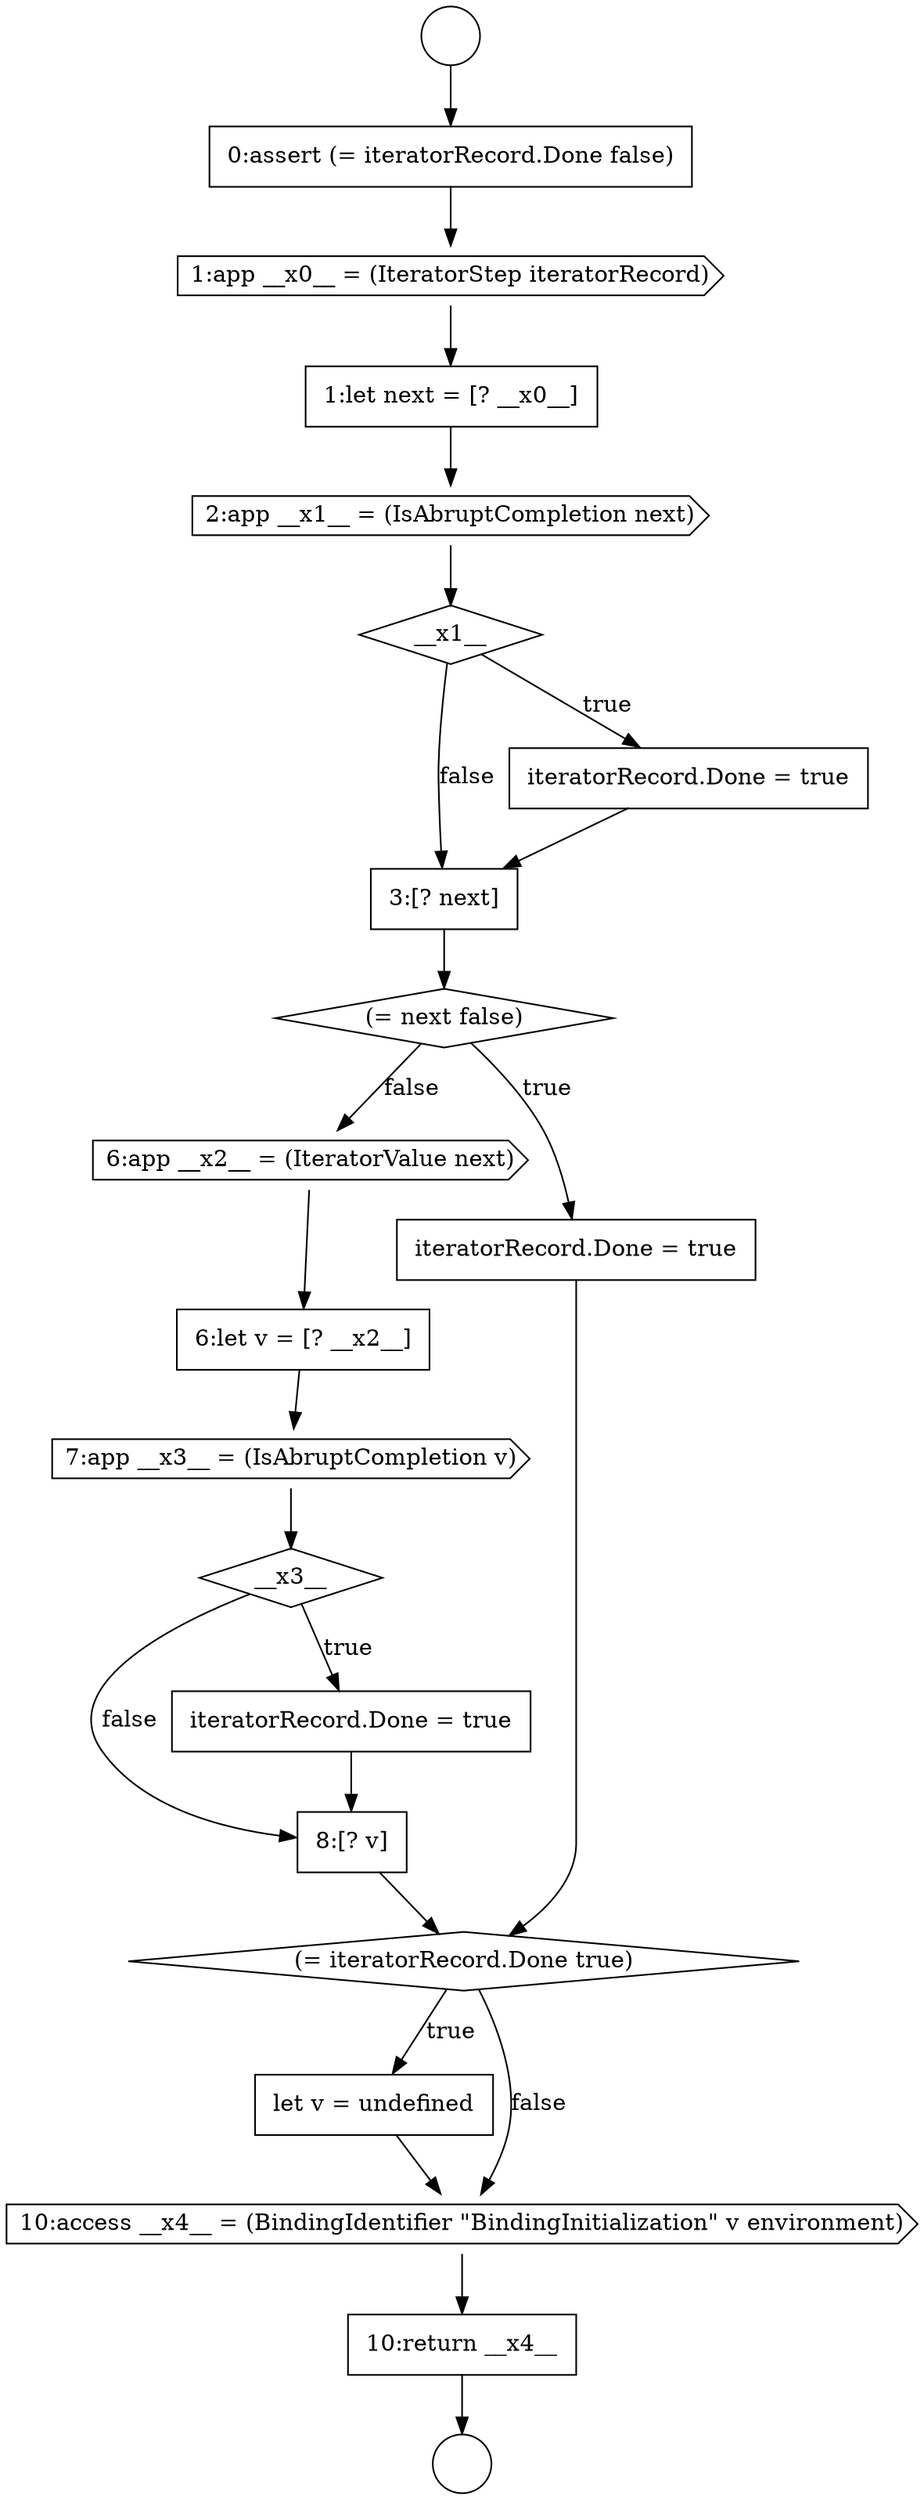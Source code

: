 digraph {
  node9356 [shape=none, margin=0, label=<<font color="black">
    <table border="0" cellborder="1" cellspacing="0" cellpadding="10">
      <tr><td align="left">6:let v = [? __x2__]</td></tr>
    </table>
  </font>> color="black" fillcolor="white" style=filled]
  node9360 [shape=none, margin=0, label=<<font color="black">
    <table border="0" cellborder="1" cellspacing="0" cellpadding="10">
      <tr><td align="left">8:[? v]</td></tr>
    </table>
  </font>> color="black" fillcolor="white" style=filled]
  node9362 [shape=none, margin=0, label=<<font color="black">
    <table border="0" cellborder="1" cellspacing="0" cellpadding="10">
      <tr><td align="left">let v = undefined</td></tr>
    </table>
  </font>> color="black" fillcolor="white" style=filled]
  node9347 [shape=cds, label=<<font color="black">1:app __x0__ = (IteratorStep iteratorRecord)</font>> color="black" fillcolor="white" style=filled]
  node9355 [shape=cds, label=<<font color="black">6:app __x2__ = (IteratorValue next)</font>> color="black" fillcolor="white" style=filled]
  node9352 [shape=none, margin=0, label=<<font color="black">
    <table border="0" cellborder="1" cellspacing="0" cellpadding="10">
      <tr><td align="left">3:[? next]</td></tr>
    </table>
  </font>> color="black" fillcolor="white" style=filled]
  node9354 [shape=none, margin=0, label=<<font color="black">
    <table border="0" cellborder="1" cellspacing="0" cellpadding="10">
      <tr><td align="left">iteratorRecord.Done = true</td></tr>
    </table>
  </font>> color="black" fillcolor="white" style=filled]
  node9345 [shape=circle label=" " color="black" fillcolor="white" style=filled]
  node9358 [shape=diamond, label=<<font color="black">__x3__</font>> color="black" fillcolor="white" style=filled]
  node9350 [shape=diamond, label=<<font color="black">__x1__</font>> color="black" fillcolor="white" style=filled]
  node9357 [shape=cds, label=<<font color="black">7:app __x3__ = (IsAbruptCompletion v)</font>> color="black" fillcolor="white" style=filled]
  node9351 [shape=none, margin=0, label=<<font color="black">
    <table border="0" cellborder="1" cellspacing="0" cellpadding="10">
      <tr><td align="left">iteratorRecord.Done = true</td></tr>
    </table>
  </font>> color="black" fillcolor="white" style=filled]
  node9364 [shape=none, margin=0, label=<<font color="black">
    <table border="0" cellborder="1" cellspacing="0" cellpadding="10">
      <tr><td align="left">10:return __x4__</td></tr>
    </table>
  </font>> color="black" fillcolor="white" style=filled]
  node9359 [shape=none, margin=0, label=<<font color="black">
    <table border="0" cellborder="1" cellspacing="0" cellpadding="10">
      <tr><td align="left">iteratorRecord.Done = true</td></tr>
    </table>
  </font>> color="black" fillcolor="white" style=filled]
  node9348 [shape=none, margin=0, label=<<font color="black">
    <table border="0" cellborder="1" cellspacing="0" cellpadding="10">
      <tr><td align="left">1:let next = [? __x0__]</td></tr>
    </table>
  </font>> color="black" fillcolor="white" style=filled]
  node9344 [shape=circle label=" " color="black" fillcolor="white" style=filled]
  node9349 [shape=cds, label=<<font color="black">2:app __x1__ = (IsAbruptCompletion next)</font>> color="black" fillcolor="white" style=filled]
  node9353 [shape=diamond, label=<<font color="black">(= next false)</font>> color="black" fillcolor="white" style=filled]
  node9363 [shape=cds, label=<<font color="black">10:access __x4__ = (BindingIdentifier &quot;BindingInitialization&quot; v environment)</font>> color="black" fillcolor="white" style=filled]
  node9361 [shape=diamond, label=<<font color="black">(= iteratorRecord.Done true)</font>> color="black" fillcolor="white" style=filled]
  node9346 [shape=none, margin=0, label=<<font color="black">
    <table border="0" cellborder="1" cellspacing="0" cellpadding="10">
      <tr><td align="left">0:assert (= iteratorRecord.Done false)</td></tr>
    </table>
  </font>> color="black" fillcolor="white" style=filled]
  node9349 -> node9350 [ color="black"]
  node9357 -> node9358 [ color="black"]
  node9361 -> node9362 [label=<<font color="black">true</font>> color="black"]
  node9361 -> node9363 [label=<<font color="black">false</font>> color="black"]
  node9350 -> node9351 [label=<<font color="black">true</font>> color="black"]
  node9350 -> node9352 [label=<<font color="black">false</font>> color="black"]
  node9362 -> node9363 [ color="black"]
  node9348 -> node9349 [ color="black"]
  node9344 -> node9346 [ color="black"]
  node9355 -> node9356 [ color="black"]
  node9358 -> node9359 [label=<<font color="black">true</font>> color="black"]
  node9358 -> node9360 [label=<<font color="black">false</font>> color="black"]
  node9363 -> node9364 [ color="black"]
  node9352 -> node9353 [ color="black"]
  node9359 -> node9360 [ color="black"]
  node9347 -> node9348 [ color="black"]
  node9360 -> node9361 [ color="black"]
  node9364 -> node9345 [ color="black"]
  node9351 -> node9352 [ color="black"]
  node9353 -> node9354 [label=<<font color="black">true</font>> color="black"]
  node9353 -> node9355 [label=<<font color="black">false</font>> color="black"]
  node9356 -> node9357 [ color="black"]
  node9354 -> node9361 [ color="black"]
  node9346 -> node9347 [ color="black"]
}

